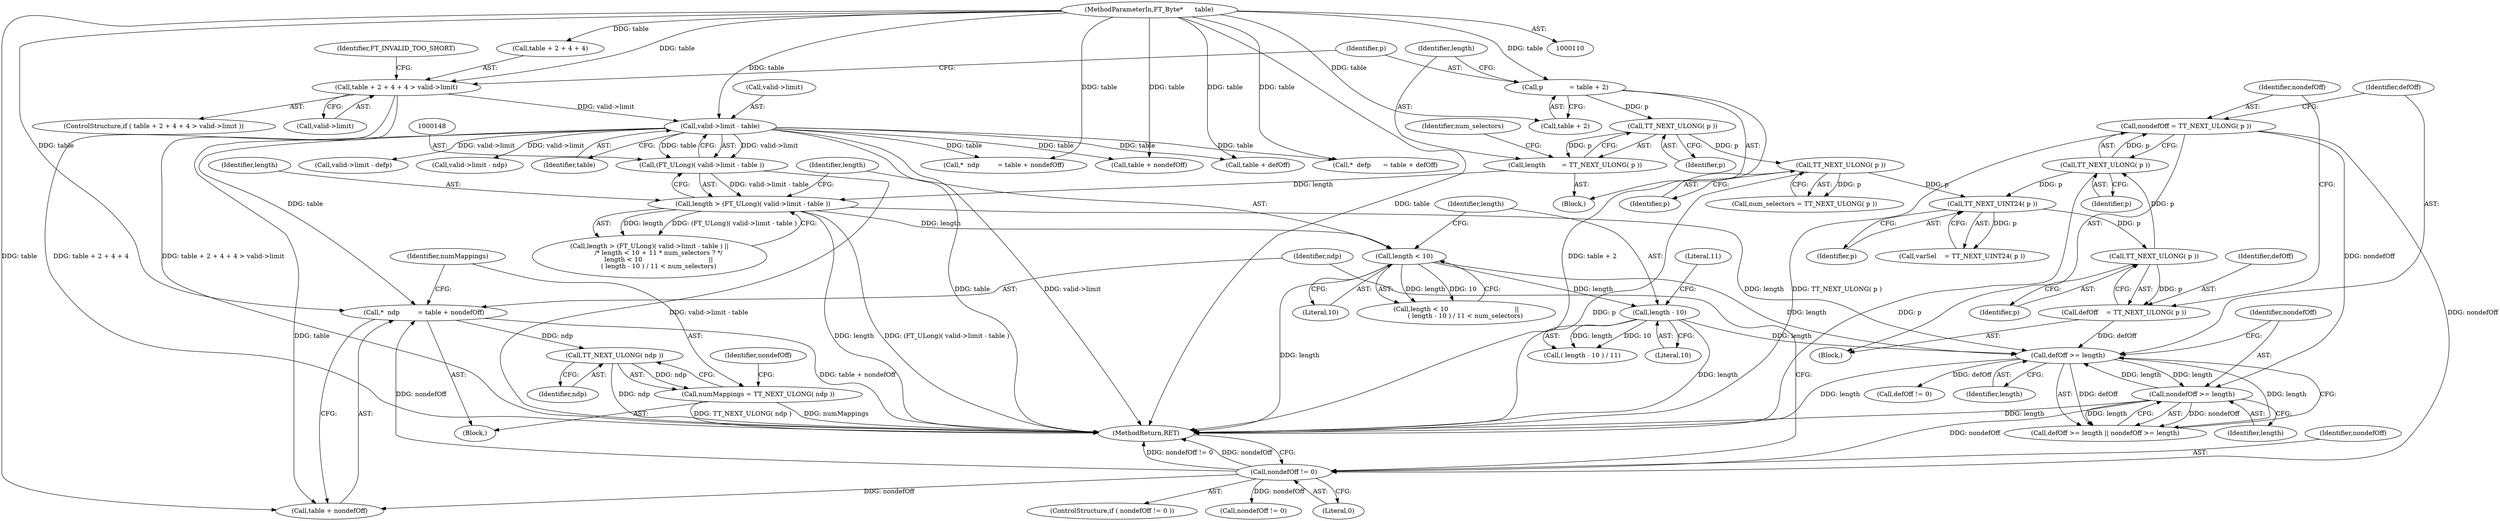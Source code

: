digraph "0_savannah_57cbb8c148999ba8f14ed53435fc071ac9953afd@integer" {
"1000275" [label="(Call,*  ndp         = table + nondefOff)"];
"1000149" [label="(Call,valid->limit - table)"];
"1000118" [label="(Call,table + 2 + 4 + 4 > valid->limit)"];
"1000111" [label="(MethodParameterIn,FT_Byte*      table)"];
"1000270" [label="(Call,nondefOff != 0)"];
"1000193" [label="(Call,nondefOff = TT_NEXT_ULONG( p ))"];
"1000195" [label="(Call,TT_NEXT_ULONG( p ))"];
"1000190" [label="(Call,TT_NEXT_ULONG( p ))"];
"1000185" [label="(Call,TT_NEXT_UINT24( p ))"];
"1000141" [label="(Call,TT_NEXT_ULONG( p ))"];
"1000137" [label="(Call,TT_NEXT_ULONG( p ))"];
"1000130" [label="(Call,p             = table + 2)"];
"1000202" [label="(Call,nondefOff >= length)"];
"1000199" [label="(Call,defOff >= length)"];
"1000188" [label="(Call,defOff    = TT_NEXT_ULONG( p ))"];
"1000155" [label="(Call,length < 10)"];
"1000145" [label="(Call,length > (FT_ULong)( valid->limit - table ))"];
"1000135" [label="(Call,length        = TT_NEXT_ULONG( p ))"];
"1000147" [label="(Call,(FT_ULong)( valid->limit - table ))"];
"1000160" [label="(Call,length - 10)"];
"1000283" [label="(Call,TT_NEXT_ULONG( ndp ))"];
"1000281" [label="(Call,numMappings = TT_NEXT_ULONG( ndp ))"];
"1000193" [label="(Call,nondefOff = TT_NEXT_ULONG( p ))"];
"1000199" [label="(Call,defOff >= length)"];
"1000142" [label="(Identifier,p)"];
"1000291" [label="(Call,*  ndp         = table + nondefOff)"];
"1000269" [label="(ControlStructure,if ( nondefOff != 0 ))"];
"1000118" [label="(Call,table + 2 + 4 + 4 > valid->limit)"];
"1000183" [label="(Call,varSel    = TT_NEXT_UINT24( p ))"];
"1000217" [label="(Call,defOff != 0)"];
"1000149" [label="(Call,valid->limit - table)"];
"1000129" [label="(Identifier,FT_INVALID_TOO_SHORT)"];
"1000130" [label="(Call,p             = table + 2)"];
"1000111" [label="(MethodParameterIn,FT_Byte*      table)"];
"1000271" [label="(Identifier,nondefOff)"];
"1000119" [label="(Call,table + 2 + 4 + 4)"];
"1000200" [label="(Identifier,defOff)"];
"1000139" [label="(Call,num_selectors = TT_NEXT_ULONG( p ))"];
"1000113" [label="(Block,)"];
"1000243" [label="(Call,valid->limit - defp)"];
"1000161" [label="(Identifier,length)"];
"1000163" [label="(Literal,11)"];
"1000293" [label="(Call,table + nondefOff)"];
"1000202" [label="(Call,nondefOff >= length)"];
"1000282" [label="(Identifier,numMappings)"];
"1000286" [label="(Call,nondefOff != 0)"];
"1000160" [label="(Call,length - 10)"];
"1000345" [label="(MethodReturn,RET)"];
"1000203" [label="(Identifier,nondefOff)"];
"1000159" [label="(Call,( length - 10 ) / 11)"];
"1000162" [label="(Literal,10)"];
"1000132" [label="(Call,table + 2)"];
"1000283" [label="(Call,TT_NEXT_ULONG( ndp ))"];
"1000224" [label="(Call,table + defOff)"];
"1000201" [label="(Identifier,length)"];
"1000156" [label="(Identifier,length)"];
"1000273" [label="(Block,)"];
"1000157" [label="(Literal,10)"];
"1000281" [label="(Call,numMappings = TT_NEXT_ULONG( ndp ))"];
"1000312" [label="(Call,valid->limit - ndp)"];
"1000276" [label="(Identifier,ndp)"];
"1000155" [label="(Call,length < 10)"];
"1000144" [label="(Call,length > (FT_ULong)( valid->limit - table ) ||\n         /* length < 10 + 11 * num_selectors ? */\n         length < 10                                 ||\n         ( length - 10 ) / 11 < num_selectors)"];
"1000189" [label="(Identifier,defOff)"];
"1000270" [label="(Call,nondefOff != 0)"];
"1000126" [label="(Call,valid->limit)"];
"1000147" [label="(Call,(FT_ULong)( valid->limit - table ))"];
"1000117" [label="(ControlStructure,if ( table + 2 + 4 + 4 > valid->limit ))"];
"1000185" [label="(Call,TT_NEXT_UINT24( p ))"];
"1000186" [label="(Identifier,p)"];
"1000150" [label="(Call,valid->limit)"];
"1000141" [label="(Call,TT_NEXT_ULONG( p ))"];
"1000287" [label="(Identifier,nondefOff)"];
"1000181" [label="(Block,)"];
"1000135" [label="(Call,length        = TT_NEXT_ULONG( p ))"];
"1000222" [label="(Call,*  defp      = table + defOff)"];
"1000198" [label="(Call,defOff >= length || nondefOff >= length)"];
"1000136" [label="(Identifier,length)"];
"1000284" [label="(Identifier,ndp)"];
"1000188" [label="(Call,defOff    = TT_NEXT_ULONG( p ))"];
"1000272" [label="(Literal,0)"];
"1000196" [label="(Identifier,p)"];
"1000194" [label="(Identifier,nondefOff)"];
"1000191" [label="(Identifier,p)"];
"1000190" [label="(Call,TT_NEXT_ULONG( p ))"];
"1000275" [label="(Call,*  ndp         = table + nondefOff)"];
"1000145" [label="(Call,length > (FT_ULong)( valid->limit - table ))"];
"1000138" [label="(Identifier,p)"];
"1000204" [label="(Identifier,length)"];
"1000154" [label="(Call,length < 10                                 ||\n         ( length - 10 ) / 11 < num_selectors)"];
"1000131" [label="(Identifier,p)"];
"1000137" [label="(Call,TT_NEXT_ULONG( p ))"];
"1000195" [label="(Call,TT_NEXT_ULONG( p ))"];
"1000146" [label="(Identifier,length)"];
"1000140" [label="(Identifier,num_selectors)"];
"1000153" [label="(Identifier,table)"];
"1000277" [label="(Call,table + nondefOff)"];
"1000275" -> "1000273"  [label="AST: "];
"1000275" -> "1000277"  [label="CFG: "];
"1000276" -> "1000275"  [label="AST: "];
"1000277" -> "1000275"  [label="AST: "];
"1000282" -> "1000275"  [label="CFG: "];
"1000275" -> "1000345"  [label="DDG: table + nondefOff"];
"1000149" -> "1000275"  [label="DDG: table"];
"1000111" -> "1000275"  [label="DDG: table"];
"1000270" -> "1000275"  [label="DDG: nondefOff"];
"1000275" -> "1000283"  [label="DDG: ndp"];
"1000149" -> "1000147"  [label="AST: "];
"1000149" -> "1000153"  [label="CFG: "];
"1000150" -> "1000149"  [label="AST: "];
"1000153" -> "1000149"  [label="AST: "];
"1000147" -> "1000149"  [label="CFG: "];
"1000149" -> "1000345"  [label="DDG: table"];
"1000149" -> "1000345"  [label="DDG: valid->limit"];
"1000149" -> "1000147"  [label="DDG: valid->limit"];
"1000149" -> "1000147"  [label="DDG: table"];
"1000118" -> "1000149"  [label="DDG: valid->limit"];
"1000111" -> "1000149"  [label="DDG: table"];
"1000149" -> "1000222"  [label="DDG: table"];
"1000149" -> "1000224"  [label="DDG: table"];
"1000149" -> "1000243"  [label="DDG: valid->limit"];
"1000149" -> "1000277"  [label="DDG: table"];
"1000149" -> "1000291"  [label="DDG: table"];
"1000149" -> "1000293"  [label="DDG: table"];
"1000149" -> "1000312"  [label="DDG: valid->limit"];
"1000118" -> "1000117"  [label="AST: "];
"1000118" -> "1000126"  [label="CFG: "];
"1000119" -> "1000118"  [label="AST: "];
"1000126" -> "1000118"  [label="AST: "];
"1000129" -> "1000118"  [label="CFG: "];
"1000131" -> "1000118"  [label="CFG: "];
"1000118" -> "1000345"  [label="DDG: table + 2 + 4 + 4 > valid->limit"];
"1000118" -> "1000345"  [label="DDG: table + 2 + 4 + 4"];
"1000111" -> "1000118"  [label="DDG: table"];
"1000111" -> "1000110"  [label="AST: "];
"1000111" -> "1000345"  [label="DDG: table"];
"1000111" -> "1000119"  [label="DDG: table"];
"1000111" -> "1000130"  [label="DDG: table"];
"1000111" -> "1000132"  [label="DDG: table"];
"1000111" -> "1000222"  [label="DDG: table"];
"1000111" -> "1000224"  [label="DDG: table"];
"1000111" -> "1000277"  [label="DDG: table"];
"1000111" -> "1000291"  [label="DDG: table"];
"1000111" -> "1000293"  [label="DDG: table"];
"1000270" -> "1000269"  [label="AST: "];
"1000270" -> "1000272"  [label="CFG: "];
"1000271" -> "1000270"  [label="AST: "];
"1000272" -> "1000270"  [label="AST: "];
"1000276" -> "1000270"  [label="CFG: "];
"1000345" -> "1000270"  [label="CFG: "];
"1000270" -> "1000345"  [label="DDG: nondefOff != 0"];
"1000270" -> "1000345"  [label="DDG: nondefOff"];
"1000193" -> "1000270"  [label="DDG: nondefOff"];
"1000202" -> "1000270"  [label="DDG: nondefOff"];
"1000270" -> "1000277"  [label="DDG: nondefOff"];
"1000270" -> "1000286"  [label="DDG: nondefOff"];
"1000193" -> "1000181"  [label="AST: "];
"1000193" -> "1000195"  [label="CFG: "];
"1000194" -> "1000193"  [label="AST: "];
"1000195" -> "1000193"  [label="AST: "];
"1000200" -> "1000193"  [label="CFG: "];
"1000193" -> "1000345"  [label="DDG: TT_NEXT_ULONG( p )"];
"1000195" -> "1000193"  [label="DDG: p"];
"1000193" -> "1000202"  [label="DDG: nondefOff"];
"1000195" -> "1000196"  [label="CFG: "];
"1000196" -> "1000195"  [label="AST: "];
"1000195" -> "1000345"  [label="DDG: p"];
"1000195" -> "1000185"  [label="DDG: p"];
"1000190" -> "1000195"  [label="DDG: p"];
"1000190" -> "1000188"  [label="AST: "];
"1000190" -> "1000191"  [label="CFG: "];
"1000191" -> "1000190"  [label="AST: "];
"1000188" -> "1000190"  [label="CFG: "];
"1000190" -> "1000188"  [label="DDG: p"];
"1000185" -> "1000190"  [label="DDG: p"];
"1000185" -> "1000183"  [label="AST: "];
"1000185" -> "1000186"  [label="CFG: "];
"1000186" -> "1000185"  [label="AST: "];
"1000183" -> "1000185"  [label="CFG: "];
"1000185" -> "1000183"  [label="DDG: p"];
"1000141" -> "1000185"  [label="DDG: p"];
"1000141" -> "1000139"  [label="AST: "];
"1000141" -> "1000142"  [label="CFG: "];
"1000142" -> "1000141"  [label="AST: "];
"1000139" -> "1000141"  [label="CFG: "];
"1000141" -> "1000345"  [label="DDG: p"];
"1000141" -> "1000139"  [label="DDG: p"];
"1000137" -> "1000141"  [label="DDG: p"];
"1000137" -> "1000135"  [label="AST: "];
"1000137" -> "1000138"  [label="CFG: "];
"1000138" -> "1000137"  [label="AST: "];
"1000135" -> "1000137"  [label="CFG: "];
"1000137" -> "1000135"  [label="DDG: p"];
"1000130" -> "1000137"  [label="DDG: p"];
"1000130" -> "1000113"  [label="AST: "];
"1000130" -> "1000132"  [label="CFG: "];
"1000131" -> "1000130"  [label="AST: "];
"1000132" -> "1000130"  [label="AST: "];
"1000136" -> "1000130"  [label="CFG: "];
"1000130" -> "1000345"  [label="DDG: table + 2"];
"1000202" -> "1000198"  [label="AST: "];
"1000202" -> "1000204"  [label="CFG: "];
"1000203" -> "1000202"  [label="AST: "];
"1000204" -> "1000202"  [label="AST: "];
"1000198" -> "1000202"  [label="CFG: "];
"1000202" -> "1000345"  [label="DDG: length"];
"1000202" -> "1000199"  [label="DDG: length"];
"1000202" -> "1000198"  [label="DDG: nondefOff"];
"1000202" -> "1000198"  [label="DDG: length"];
"1000199" -> "1000202"  [label="DDG: length"];
"1000199" -> "1000198"  [label="AST: "];
"1000199" -> "1000201"  [label="CFG: "];
"1000200" -> "1000199"  [label="AST: "];
"1000201" -> "1000199"  [label="AST: "];
"1000203" -> "1000199"  [label="CFG: "];
"1000198" -> "1000199"  [label="CFG: "];
"1000199" -> "1000345"  [label="DDG: length"];
"1000199" -> "1000198"  [label="DDG: defOff"];
"1000199" -> "1000198"  [label="DDG: length"];
"1000188" -> "1000199"  [label="DDG: defOff"];
"1000155" -> "1000199"  [label="DDG: length"];
"1000145" -> "1000199"  [label="DDG: length"];
"1000160" -> "1000199"  [label="DDG: length"];
"1000199" -> "1000217"  [label="DDG: defOff"];
"1000188" -> "1000181"  [label="AST: "];
"1000189" -> "1000188"  [label="AST: "];
"1000194" -> "1000188"  [label="CFG: "];
"1000155" -> "1000154"  [label="AST: "];
"1000155" -> "1000157"  [label="CFG: "];
"1000156" -> "1000155"  [label="AST: "];
"1000157" -> "1000155"  [label="AST: "];
"1000161" -> "1000155"  [label="CFG: "];
"1000154" -> "1000155"  [label="CFG: "];
"1000155" -> "1000345"  [label="DDG: length"];
"1000155" -> "1000154"  [label="DDG: length"];
"1000155" -> "1000154"  [label="DDG: 10"];
"1000145" -> "1000155"  [label="DDG: length"];
"1000155" -> "1000160"  [label="DDG: length"];
"1000145" -> "1000144"  [label="AST: "];
"1000145" -> "1000147"  [label="CFG: "];
"1000146" -> "1000145"  [label="AST: "];
"1000147" -> "1000145"  [label="AST: "];
"1000156" -> "1000145"  [label="CFG: "];
"1000144" -> "1000145"  [label="CFG: "];
"1000145" -> "1000345"  [label="DDG: length"];
"1000145" -> "1000345"  [label="DDG: (FT_ULong)( valid->limit - table )"];
"1000145" -> "1000144"  [label="DDG: length"];
"1000145" -> "1000144"  [label="DDG: (FT_ULong)( valid->limit - table )"];
"1000135" -> "1000145"  [label="DDG: length"];
"1000147" -> "1000145"  [label="DDG: valid->limit - table"];
"1000135" -> "1000113"  [label="AST: "];
"1000136" -> "1000135"  [label="AST: "];
"1000140" -> "1000135"  [label="CFG: "];
"1000148" -> "1000147"  [label="AST: "];
"1000147" -> "1000345"  [label="DDG: valid->limit - table"];
"1000160" -> "1000159"  [label="AST: "];
"1000160" -> "1000162"  [label="CFG: "];
"1000161" -> "1000160"  [label="AST: "];
"1000162" -> "1000160"  [label="AST: "];
"1000163" -> "1000160"  [label="CFG: "];
"1000160" -> "1000345"  [label="DDG: length"];
"1000160" -> "1000159"  [label="DDG: length"];
"1000160" -> "1000159"  [label="DDG: 10"];
"1000283" -> "1000281"  [label="AST: "];
"1000283" -> "1000284"  [label="CFG: "];
"1000284" -> "1000283"  [label="AST: "];
"1000281" -> "1000283"  [label="CFG: "];
"1000283" -> "1000345"  [label="DDG: ndp"];
"1000283" -> "1000281"  [label="DDG: ndp"];
"1000281" -> "1000273"  [label="AST: "];
"1000282" -> "1000281"  [label="AST: "];
"1000287" -> "1000281"  [label="CFG: "];
"1000281" -> "1000345"  [label="DDG: numMappings"];
"1000281" -> "1000345"  [label="DDG: TT_NEXT_ULONG( ndp )"];
}
